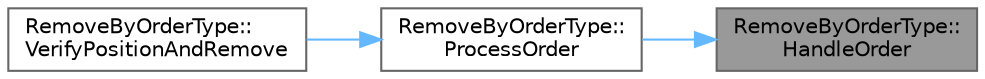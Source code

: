 digraph "RemoveByOrderType::HandleOrder"
{
 // LATEX_PDF_SIZE
  bgcolor="transparent";
  edge [fontname=Helvetica,fontsize=10,labelfontname=Helvetica,labelfontsize=10];
  node [fontname=Helvetica,fontsize=10,shape=box,height=0.2,width=0.4];
  rankdir="RL";
  Node1 [id="Node000001",label="RemoveByOrderType::\lHandleOrder",height=0.2,width=0.4,color="gray40", fillcolor="grey60", style="filled", fontcolor="black",tooltip="Handles the removal of orders based on the specified type."];
  Node1 -> Node2 [id="edge1_Node000001_Node000002",dir="back",color="steelblue1",style="solid",tooltip=" "];
  Node2 [id="Node000002",label="RemoveByOrderType::\lProcessOrder",height=0.2,width=0.4,color="grey40", fillcolor="white", style="filled",URL="$class_remove_by_order_type.html#a4c3cabffdf0b5743320d760bfc44c630",tooltip="Processes an order based on its ticket and mode."];
  Node2 -> Node3 [id="edge2_Node000002_Node000003",dir="back",color="steelblue1",style="solid",tooltip=" "];
  Node3 [id="Node000003",label="RemoveByOrderType::\lVerifyPositionAndRemove",height=0.2,width=0.4,color="grey40", fillcolor="white", style="filled",URL="$class_remove_by_order_type.html#a6647e3ad6d23567f04bee5248c6cf68b",tooltip="Verifies positions and removes orders based on their type."];
}
